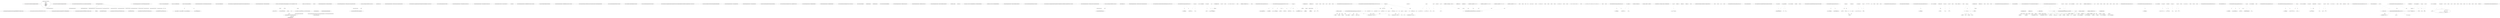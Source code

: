 digraph  {
m3_0 [cluster="CommonMark.Tests.HeadingTests.HeadingsAndHorizontalRulers()", file="HeadingTests.cs", label="Entry CommonMark.Tests.HeadingTests.HeadingsAndHorizontalRulers()", span="14-14"];
m3_1 [cluster="CommonMark.Tests.HeadingTests.HeadingsAndHorizontalRulers()", file="HeadingTests.cs", label="Helpers.ExecuteTest(''##### A\n---\n\n##### B\n---\n\n##### C\n---'', ''<h5>A</h5>\n<hr />\n<h5>B</h5>\n<hr />\n<h5>C</h5>\n<hr />\n'')", span="17-17"];
m3_2 [cluster="CommonMark.Tests.HeadingTests.HeadingsAndHorizontalRulers()", file="HeadingTests.cs", label="Exit CommonMark.Tests.HeadingTests.HeadingsAndHorizontalRulers()", span="14-14"];
m3_3 [cluster="CommonMark.Tests.Helpers.ExecuteTest(string, string, CommonMark.CommonMarkSettings)", file="HeadingTests.cs", label="Entry CommonMark.Tests.Helpers.ExecuteTest(string, string, CommonMark.CommonMarkSettings)", span="18-18"];
m5_24 [cluster="Ninject.Planning.Targets.Target<T>.ResolveWithin(Ninject.Activation.IContext)", file="HtmlFormatterSlim.cs", label="Entry Ninject.Planning.Targets.Target<T>.ResolveWithin(Ninject.Activation.IContext)", span="170-170"];
m5_25 [cluster="Ninject.Planning.Targets.Target<T>.ResolveWithin(Ninject.Activation.IContext)", file="HtmlFormatterSlim.cs", label="Type.IsArray", span="172-172"];
m5_27 [cluster="Ninject.Planning.Targets.Target<T>.ResolveWithin(Ninject.Activation.IContext)", file="HtmlFormatterSlim.cs", label="return GetValues(service, parent).CastSlow(service).ToArraySlow(service);", span="175-175"];
m5_32 [cluster="Ninject.Planning.Targets.Target<T>.ResolveWithin(Ninject.Activation.IContext)", file="HtmlFormatterSlim.cs", label="return GetValues(service, parent).CastSlow(service).ToListSlow(service);", span="185-185"];
m5_34 [cluster="Ninject.Planning.Targets.Target<T>.ResolveWithin(Ninject.Activation.IContext)", file="HtmlFormatterSlim.cs", label="return GetValues(service, parent).CastSlow(service);", span="188-188"];
m5_35 [cluster="Ninject.Planning.Targets.Target<T>.ResolveWithin(Ninject.Activation.IContext)", file="HtmlFormatterSlim.cs", label="return GetValue(Type, parent);", span="191-191"];
m5_26 [cluster="Ninject.Planning.Targets.Target<T>.ResolveWithin(Ninject.Activation.IContext)", file="HtmlFormatterSlim.cs", label="Type service = Type.GetElementType()", span="174-174"];
m5_28 [cluster="Ninject.Planning.Targets.Target<T>.ResolveWithin(Ninject.Activation.IContext)", file="HtmlFormatterSlim.cs", label="Type.GetTypeInfo().IsGenericType", span="178-178"];
m5_29 [cluster="Ninject.Planning.Targets.Target<T>.ResolveWithin(Ninject.Activation.IContext)", file="HtmlFormatterSlim.cs", label="Type gtd = Type.GetGenericTypeDefinition()", span="180-180"];
m5_30 [cluster="Ninject.Planning.Targets.Target<T>.ResolveWithin(Ninject.Activation.IContext)", file="HtmlFormatterSlim.cs", label="Type service = Type.GenericTypeArguments[0]", span="182-182"];
m5_31 [cluster="Ninject.Planning.Targets.Target<T>.ResolveWithin(Ninject.Activation.IContext)", file="HtmlFormatterSlim.cs", label="gtd == typeof(List<>) || gtd == typeof(IList<>) || gtd == typeof(ICollection<>)", span="184-184"];
m5_33 [cluster="Ninject.Planning.Targets.Target<T>.ResolveWithin(Ninject.Activation.IContext)", file="HtmlFormatterSlim.cs", label="gtd == typeof(IEnumerable<>)", span="187-187"];
m5_36 [cluster="Ninject.Planning.Targets.Target<T>.ResolveWithin(Ninject.Activation.IContext)", file="HtmlFormatterSlim.cs", label="Exit Ninject.Planning.Targets.Target<T>.ResolveWithin(Ninject.Activation.IContext)", span="170-170"];
m5_37 [cluster="System.Type.GetElementType()", file="HtmlFormatterSlim.cs", label="Entry System.Type.GetElementType()", span="0-0"];
m5_14 [cluster="Ninject.Infrastructure.Language.ExtensionsForICustomAttributeProvider.GetCustomAttributes(object, bool)", file="HtmlFormatterSlim.cs", label="Entry Ninject.Infrastructure.Language.ExtensionsForICustomAttributeProvider.GetCustomAttributes(object, bool)", span="92-92"];
m5_59 [cluster="Ninject.Planning.Targets.Target<T>.ReadConstraintFromTarget()", file="HtmlFormatterSlim.cs", label="Entry Ninject.Planning.Targets.Target<T>.ReadConstraintFromTarget()", span="237-237"];
m5_60 [cluster="Ninject.Planning.Targets.Target<T>.ReadConstraintFromTarget()", file="HtmlFormatterSlim.cs", label="var attributes = this.GetCustomAttributes(typeof(ConstraintAttribute), true).Cast<ConstraintAttribute>().ToList()", span="239-239"];
m5_61 [cluster="Ninject.Planning.Targets.Target<T>.ReadConstraintFromTarget()", file="HtmlFormatterSlim.cs", label="attributes == null || attributes.Count == 0", span="241-241"];
m5_63 [cluster="Ninject.Planning.Targets.Target<T>.ReadConstraintFromTarget()", file="HtmlFormatterSlim.cs", label="attributes.Count == 1", span="244-244"];
m5_64 [cluster="Ninject.Planning.Targets.Target<T>.ReadConstraintFromTarget()", file="HtmlFormatterSlim.cs", label="return attributes[0].Matches;", span="245-245"];
m5_65 [cluster="Ninject.Planning.Targets.Target<T>.ReadConstraintFromTarget()", file="HtmlFormatterSlim.cs", label="return metadata => attributes.All(attribute => attribute.Matches(metadata));", span="247-247"];
m5_62 [cluster="Ninject.Planning.Targets.Target<T>.ReadConstraintFromTarget()", file="HtmlFormatterSlim.cs", label="return null;", span="242-242"];
m5_66 [cluster="Ninject.Planning.Targets.Target<T>.ReadConstraintFromTarget()", file="HtmlFormatterSlim.cs", label="Exit Ninject.Planning.Targets.Target<T>.ReadConstraintFromTarget()", span="237-237"];
m5_43 [cluster="Ninject.Planning.Targets.Target<T>.GetValue(System.Type, Ninject.Activation.IContext)", file="HtmlFormatterSlim.cs", label="Entry Ninject.Planning.Targets.Target<T>.GetValue(System.Type, Ninject.Activation.IContext)", span="213-213"];
m5_50 [cluster="Ninject.Planning.Targets.Target<T>.GetValue(System.Type, Ninject.Activation.IContext)", file="HtmlFormatterSlim.cs", label="var request = parent.Request.CreateChild(service, parent, this)", span="215-215"];
m5_52 [cluster="Ninject.Planning.Targets.Target<T>.GetValue(System.Type, Ninject.Activation.IContext)", file="HtmlFormatterSlim.cs", label="return parent.Kernel.Resolve(request).SingleOrDefault();", span="217-217"];
m5_51 [cluster="Ninject.Planning.Targets.Target<T>.GetValue(System.Type, Ninject.Activation.IContext)", file="HtmlFormatterSlim.cs", label="request.IsUnique = true", span="216-216"];
m5_53 [cluster="Ninject.Planning.Targets.Target<T>.GetValue(System.Type, Ninject.Activation.IContext)", file="HtmlFormatterSlim.cs", label="Exit Ninject.Planning.Targets.Target<T>.GetValue(System.Type, Ninject.Activation.IContext)", span="213-213"];
m5_18 [cluster="Ninject.Infrastructure.Language.ExtensionsForICustomAttributeProvider.IsDefined(object, System.Type, bool)", file="HtmlFormatterSlim.cs", label="Entry Ninject.Infrastructure.Language.ExtensionsForICustomAttributeProvider.IsDefined(object, System.Type, bool)", span="81-81"];
m5_67 [cluster="System.Collections.IEnumerable.Cast<TResult>()", file="HtmlFormatterSlim.cs", label="Entry System.Collections.IEnumerable.Cast<TResult>()", span="0-0"];
m5_7 [cluster="Ninject.Planning.Targets.Target<T>.GetCustomAttributes(System.Type, bool)", file="HtmlFormatterSlim.cs", label="Entry Ninject.Planning.Targets.Target<T>.GetCustomAttributes(System.Type, bool)", span="114-114"];
m5_8 [cluster="Ninject.Planning.Targets.Target<T>.GetCustomAttributes(System.Type, bool)", file="HtmlFormatterSlim.cs", label="return ExtensionsForICustomAttributeProvider.GetCustomAttributesExtended(Site, attributeType, inherit);", span="118-118"];
m5_9 [cluster="Ninject.Planning.Targets.Target<T>.GetCustomAttributes(System.Type, bool)", file="HtmlFormatterSlim.cs", label="Exit Ninject.Planning.Targets.Target<T>.GetCustomAttributes(System.Type, bool)", span="114-114"];
m5_6 [cluster="Ninject.Infrastructure.Future<T>.Future(System.Func<T>)", file="HtmlFormatterSlim.cs", label="Entry Ninject.Infrastructure.Future<T>.Future(System.Func<T>)", span="51-51"];
m5_72 [cluster="Unk.All", file="HtmlFormatterSlim.cs", label="Entry Unk.All", span=""];
m5_19 [cluster="Ninject.Planning.Targets.Target<T>.IsDefinedOnParent(System.Type, System.Type)", file="HtmlFormatterSlim.cs", label="Entry Ninject.Planning.Targets.Target<T>.IsDefinedOnParent(System.Type, System.Type)", span="160-160"];
m5_20 [cluster="Ninject.Planning.Targets.Target<T>.IsDefinedOnParent(System.Type, System.Type)", file="HtmlFormatterSlim.cs", label="return parent.GetTypeInfo().HasAttribute(attributeType);", span="162-162"];
m5_21 [cluster="Ninject.Planning.Targets.Target<T>.IsDefinedOnParent(System.Type, System.Type)", file="HtmlFormatterSlim.cs", label="Exit Ninject.Planning.Targets.Target<T>.IsDefinedOnParent(System.Type, System.Type)", span="160-160"];
m5_48 [cluster="Ninject.Activation.IRequest.CreateChild(System.Type, Ninject.Activation.IContext, Ninject.Planning.Targets.ITarget)", file="HtmlFormatterSlim.cs", label="Entry Ninject.Activation.IRequest.CreateChild(System.Type, Ninject.Activation.IContext, Ninject.Planning.Targets.ITarget)", span="106-106"];
m5_42 [cluster="System.Collections.IEnumerable.ToListSlow(System.Type)", file="HtmlFormatterSlim.cs", label="Entry System.Collections.IEnumerable.ToListSlow(System.Type)", span="33-33"];
m5_23 [cluster="System.Reflection.MemberInfo.HasAttribute(System.Type)", file="HtmlFormatterSlim.cs", label="Entry System.Reflection.MemberInfo.HasAttribute(System.Type)", span="46-46"];
m5_39 [cluster="System.Collections.IEnumerable.CastSlow(System.Type)", file="HtmlFormatterSlim.cs", label="Entry System.Collections.IEnumerable.CastSlow(System.Type)", span="20-20"];
m5_10 [cluster="Ninject.Infrastructure.Language.ExtensionsForICustomAttributeProvider.GetCustomAttributesExtended(System.Reflection.ICustomAttributeProvider, System.Type, bool)", file="HtmlFormatterSlim.cs", label="Entry Ninject.Infrastructure.Language.ExtensionsForICustomAttributeProvider.GetCustomAttributesExtended(System.Reflection.ICustomAttributeProvider, System.Type, bool)", span="40-40"];
m5_76 [cluster="Ninject.ConstraintAttribute.Matches(Ninject.Planning.Bindings.IBindingMetadata)", file="HtmlFormatterSlim.cs", label="Entry Ninject.ConstraintAttribute.Matches(Ninject.Planning.Bindings.IBindingMetadata)", span="27-27"];
m5_11 [cluster="Ninject.Planning.Targets.Target<T>.GetCustomAttributes(bool)", file="HtmlFormatterSlim.cs", label="Entry Ninject.Planning.Targets.Target<T>.GetCustomAttributes(bool)", span="128-128"];
m5_12 [cluster="Ninject.Planning.Targets.Target<T>.GetCustomAttributes(bool)", file="HtmlFormatterSlim.cs", label="return ExtensionsForICustomAttributeProvider.GetCustomAttributes(Site, (inherit));", span="132-132"];
m5_13 [cluster="Ninject.Planning.Targets.Target<T>.GetCustomAttributes(bool)", file="HtmlFormatterSlim.cs", label="Exit Ninject.Planning.Targets.Target<T>.GetCustomAttributes(bool)", span="128-128"];
m5_49 [cluster="Ninject.Syntax.IResolutionRoot.Resolve(Ninject.Activation.IRequest)", file="HtmlFormatterSlim.cs", label="Entry Ninject.Syntax.IResolutionRoot.Resolve(Ninject.Activation.IRequest)", span="54-54"];
m5_54 [cluster="System.Collections.Generic.IEnumerable<TSource>.SingleOrDefault<TSource>()", file="HtmlFormatterSlim.cs", label="Entry System.Collections.Generic.IEnumerable<TSource>.SingleOrDefault<TSource>()", span="0-0"];
m5_55 [cluster="Ninject.Planning.Targets.Target<T>.ReadOptionalFromTarget()", file="HtmlFormatterSlim.cs", label="Entry Ninject.Planning.Targets.Target<T>.ReadOptionalFromTarget()", span="224-224"];
m5_56 [cluster="Ninject.Planning.Targets.Target<T>.ReadOptionalFromTarget()", file="HtmlFormatterSlim.cs", label="return ExtensionsForICustomAttributeProvider.HasAttribute(Site, typeof(OptionalAttribute));", span="228-228"];
m5_57 [cluster="Ninject.Planning.Targets.Target<T>.ReadOptionalFromTarget()", file="HtmlFormatterSlim.cs", label="Exit Ninject.Planning.Targets.Target<T>.ReadOptionalFromTarget()", span="224-224"];
m5_68 [cluster="System.Collections.Generic.IEnumerable<TSource>.ToList<TSource>()", file="HtmlFormatterSlim.cs", label="Entry System.Collections.Generic.IEnumerable<TSource>.ToList<TSource>()", span="0-0"];
m5_22 [cluster="System.Type.GetTypeInfo()", file="HtmlFormatterSlim.cs", label="Entry System.Type.GetTypeInfo()", span="0-0"];
m5_73 [cluster="lambda expression", file="HtmlFormatterSlim.cs", label="Entry lambda expression", span="247-247"];
m5_70 [cluster="lambda expression", file="HtmlFormatterSlim.cs", label="attributes.All(attribute => attribute.Matches(metadata))", span="247-247"];
m5_74 [cluster="lambda expression", file="HtmlFormatterSlim.cs", label="attribute.Matches(metadata)", span="247-247"];
m5_69 [cluster="lambda expression", file="HtmlFormatterSlim.cs", label="Entry lambda expression", span="247-247"];
m5_71 [cluster="lambda expression", file="HtmlFormatterSlim.cs", label="Exit lambda expression", span="247-247"];
m5_75 [cluster="lambda expression", file="HtmlFormatterSlim.cs", label="Exit lambda expression", span="247-247"];
m5_41 [cluster="System.Type.GetGenericTypeDefinition()", file="HtmlFormatterSlim.cs", label="Entry System.Type.GetGenericTypeDefinition()", span="0-0"];
m5_15 [cluster="Ninject.Planning.Targets.Target<T>.IsDefined(System.Type, bool)", file="HtmlFormatterSlim.cs", label="Entry Ninject.Planning.Targets.Target<T>.IsDefined(System.Type, bool)", span="143-143"];
m5_16 [cluster="Ninject.Planning.Targets.Target<T>.IsDefined(System.Type, bool)", file="HtmlFormatterSlim.cs", label="return ExtensionsForICustomAttributeProvider.IsDefined(Site, attributeType, inherit);", span="147-147"];
m5_17 [cluster="Ninject.Planning.Targets.Target<T>.IsDefined(System.Type, bool)", file="HtmlFormatterSlim.cs", label="Exit Ninject.Planning.Targets.Target<T>.IsDefined(System.Type, bool)", span="143-143"];
m5_0 [cluster="Ninject.Planning.Targets.Target<T>.Target(System.Reflection.MemberInfo, T)", file="HtmlFormatterSlim.cs", label="Entry Ninject.Planning.Targets.Target<T>.Target(System.Reflection.MemberInfo, T)", span="95-95"];
m5_1 [cluster="Ninject.Planning.Targets.Target<T>.Target(System.Reflection.MemberInfo, T)", file="HtmlFormatterSlim.cs", label="this.Member = member", span="97-97"];
m5_2 [cluster="Ninject.Planning.Targets.Target<T>.Target(System.Reflection.MemberInfo, T)", file="HtmlFormatterSlim.cs", label="this.Site = site", span="98-98"];
m5_3 [cluster="Ninject.Planning.Targets.Target<T>.Target(System.Reflection.MemberInfo, T)", file="HtmlFormatterSlim.cs", label="this.constraint = new Future<Func<IBindingMetadata, bool>>(ReadConstraintFromTarget)", span="100-100"];
m5_4 [cluster="Ninject.Planning.Targets.Target<T>.Target(System.Reflection.MemberInfo, T)", file="HtmlFormatterSlim.cs", label="this.isOptional = new Future<bool>(ReadOptionalFromTarget)", span="101-101"];
m5_5 [cluster="Ninject.Planning.Targets.Target<T>.Target(System.Reflection.MemberInfo, T)", file="HtmlFormatterSlim.cs", label="Exit Ninject.Planning.Targets.Target<T>.Target(System.Reflection.MemberInfo, T)", span="95-95"];
m5_40 [cluster="System.Collections.IEnumerable.ToArraySlow(System.Type)", file="HtmlFormatterSlim.cs", label="Entry System.Collections.IEnumerable.ToArraySlow(System.Type)", span="26-26"];
m5_58 [cluster="Ninject.Infrastructure.Language.ExtensionsForICustomAttributeProvider.HasAttribute(System.Reflection.ICustomAttributeProvider, System.Type)", file="HtmlFormatterSlim.cs", label="Entry Ninject.Infrastructure.Language.ExtensionsForICustomAttributeProvider.HasAttribute(System.Reflection.ICustomAttributeProvider, System.Type)", span="26-26"];
m5_38 [cluster="Ninject.Planning.Targets.Target<T>.GetValues(System.Type, Ninject.Activation.IContext)", file="HtmlFormatterSlim.cs", label="Entry Ninject.Planning.Targets.Target<T>.GetValues(System.Type, Ninject.Activation.IContext)", span="200-200"];
m5_44 [cluster="Ninject.Planning.Targets.Target<T>.GetValues(System.Type, Ninject.Activation.IContext)", file="HtmlFormatterSlim.cs", label="var request = parent.Request.CreateChild(service, parent, this)", span="202-202"];
m5_46 [cluster="Ninject.Planning.Targets.Target<T>.GetValues(System.Type, Ninject.Activation.IContext)", file="HtmlFormatterSlim.cs", label="return parent.Kernel.Resolve(request);", span="204-204"];
m5_45 [cluster="Ninject.Planning.Targets.Target<T>.GetValues(System.Type, Ninject.Activation.IContext)", file="HtmlFormatterSlim.cs", label="request.IsOptional = true", span="203-203"];
m5_47 [cluster="Ninject.Planning.Targets.Target<T>.GetValues(System.Type, Ninject.Activation.IContext)", file="HtmlFormatterSlim.cs", label="Exit Ninject.Planning.Targets.Target<T>.GetValues(System.Type, Ninject.Activation.IContext)", span="200-200"];
m5_77 [file="HtmlFormatterSlim.cs", label="Ninject.Planning.Targets.Target<T>", span=""];
m5_78 [file="HtmlFormatterSlim.cs", label=attributes, span=""];
m5_79 [file="HtmlFormatterSlim.cs", label="Ninject.Planning.Bindings.IBindingMetadata", span=""];
m7_100 [cluster="CommonMark.Parser.ScannerCharacterMatcher.MatchWhitespaces(string, ref char, ref int, int)", file="Scanner.cs", label="Entry CommonMark.Parser.ScannerCharacterMatcher.MatchWhitespaces(string, ref char, ref int, int)", span="13-13"];
m7_101 [cluster="CommonMark.Parser.Scanner.scan_link_title(string, int, int)", file="Scanner.cs", label="Entry CommonMark.Parser.Scanner.scan_link_title(string, int, int)", span="189-189"];
m7_102 [cluster="CommonMark.Parser.Scanner.scan_link_title(string, int, int)", file="Scanner.cs", label="pos + 2 >= sourceLength", span="198-198"];
m7_104 [cluster="CommonMark.Parser.Scanner.scan_link_title(string, int, int)", file="Scanner.cs", label="var c1 = s[pos]", span="201-201"];
m7_110 [cluster="CommonMark.Parser.Scanner.scan_link_title(string, int, int)", file="Scanner.cs", label="var i = pos + 1", span="208-208"];
m7_111 [cluster="CommonMark.Parser.Scanner.scan_link_title(string, int, int)", file="Scanner.cs", label="i < sourceLength", span="208-208"];
m7_112 [cluster="CommonMark.Parser.Scanner.scan_link_title(string, int, int)", file="Scanner.cs", label="var c = s[i]", span="210-210"];
m7_114 [cluster="CommonMark.Parser.Scanner.scan_link_title(string, int, int)", file="Scanner.cs", label="return i - pos + 1;", span="212-212"];
m7_103 [cluster="CommonMark.Parser.Scanner.scan_link_title(string, int, int)", file="Scanner.cs", label="return 0;", span="199-199"];
m7_105 [cluster="CommonMark.Parser.Scanner.scan_link_title(string, int, int)", file="Scanner.cs", label="c1 != '''' && c1 != '\'' && c1 != '('", span="202-202"];
m7_107 [cluster="CommonMark.Parser.Scanner.scan_link_title(string, int, int)", file="Scanner.cs", label="c1 == '('", span="205-205"];
m7_113 [cluster="CommonMark.Parser.Scanner.scan_link_title(string, int, int)", file="Scanner.cs", label="c == c1 && !nextEscaped", span="211-211"];
m7_106 [cluster="CommonMark.Parser.Scanner.scan_link_title(string, int, int)", file="Scanner.cs", label="return 0;", span="203-203"];
m7_108 [cluster="CommonMark.Parser.Scanner.scan_link_title(string, int, int)", file="Scanner.cs", label="c1 = ')'", span="205-205"];
m7_109 [cluster="CommonMark.Parser.Scanner.scan_link_title(string, int, int)", file="Scanner.cs", label="var nextEscaped = false", span="207-207"];
m7_115 [cluster="CommonMark.Parser.Scanner.scan_link_title(string, int, int)", file="Scanner.cs", label="nextEscaped = !nextEscaped && c == '\\'", span="214-214"];
m7_116 [cluster="CommonMark.Parser.Scanner.scan_link_title(string, int, int)", file="Scanner.cs", label="i++", span="208-208"];
m7_117 [cluster="CommonMark.Parser.Scanner.scan_link_title(string, int, int)", file="Scanner.cs", label="return 0;", span="217-217"];
m7_118 [cluster="CommonMark.Parser.Scanner.scan_link_title(string, int, int)", file="Scanner.cs", label="Exit CommonMark.Parser.Scanner.scan_link_title(string, int, int)", span="189-189"];
m7_130 [cluster="CommonMark.Parser.Scanner.scan_atx_header_start(string, int, int, out int)", file="Scanner.cs", label="Entry CommonMark.Parser.Scanner.scan_atx_header_start(string, int, int, out int)", span="244-244"];
m7_132 [cluster="CommonMark.Parser.Scanner.scan_atx_header_start(string, int, int, out int)", file="Scanner.cs", label="pos + 1 >= sourceLength", span="252-252"];
m7_134 [cluster="CommonMark.Parser.Scanner.scan_atx_header_start(string, int, int, out int)", file="Scanner.cs", label="s[pos] != '#'", span="255-255"];
m7_137 [cluster="CommonMark.Parser.Scanner.scan_atx_header_start(string, int, int, out int)", file="Scanner.cs", label="var i = pos + 1", span="259-259"];
m7_138 [cluster="CommonMark.Parser.Scanner.scan_atx_header_start(string, int, int, out int)", file="Scanner.cs", label="i < sourceLength", span="259-259"];
m7_139 [cluster="CommonMark.Parser.Scanner.scan_atx_header_start(string, int, int, out int)", file="Scanner.cs", label="var c = s[i]", span="261-261"];
m7_144 [cluster="CommonMark.Parser.Scanner.scan_atx_header_start(string, int, int, out int)", file="Scanner.cs", label="return i - pos;", span="269-269"];
m7_149 [cluster="CommonMark.Parser.Scanner.scan_atx_header_start(string, int, int, out int)", file="Scanner.cs", label="return i - pos + 1;", span="279-279"];
m7_150 [cluster="CommonMark.Parser.Scanner.scan_atx_header_start(string, int, int, out int)", file="Scanner.cs", label="return spaceExists ? i - pos : 0;", span="283-283"];
m7_153 [cluster="CommonMark.Parser.Scanner.scan_atx_header_start(string, int, int, out int)", file="Scanner.cs", label="return sourceLength - pos;", span="288-288"];
m7_133 [cluster="CommonMark.Parser.Scanner.scan_atx_header_start(string, int, int, out int)", file="Scanner.cs", label="return 0;", span="253-253"];
m7_135 [cluster="CommonMark.Parser.Scanner.scan_atx_header_start(string, int, int, out int)", file="Scanner.cs", label="return 0;", span="256-256"];
m7_136 [cluster="CommonMark.Parser.Scanner.scan_atx_header_start(string, int, int, out int)", file="Scanner.cs", label="var spaceExists = false", span="258-258"];
m7_143 [cluster="CommonMark.Parser.Scanner.scan_atx_header_start(string, int, int, out int)", file="Scanner.cs", label=spaceExists, span="268-268"];
m7_152 [cluster="CommonMark.Parser.Scanner.scan_atx_header_start(string, int, int, out int)", file="Scanner.cs", label=spaceExists, span="287-287"];
m7_151 [cluster="CommonMark.Parser.Scanner.scan_atx_header_start(string, int, int, out int)", file="Scanner.cs", label="i++", span="259-259"];
m7_140 [cluster="CommonMark.Parser.Scanner.scan_atx_header_start(string, int, int, out int)", file="Scanner.cs", label="c == '#'", span="263-263"];
m7_146 [cluster="CommonMark.Parser.Scanner.scan_atx_header_start(string, int, int, out int)", file="Scanner.cs", label="c == ' '", span="273-273"];
m7_148 [cluster="CommonMark.Parser.Scanner.scan_atx_header_start(string, int, int, out int)", file="Scanner.cs", label="c == '\n'", span="277-277"];
m7_142 [cluster="CommonMark.Parser.Scanner.scan_atx_header_start(string, int, int, out int)", file="Scanner.cs", label="return 0;", span="266-266"];
m7_147 [cluster="CommonMark.Parser.Scanner.scan_atx_header_start(string, int, int, out int)", file="Scanner.cs", label="spaceExists = true", span="275-275"];
m7_154 [cluster="CommonMark.Parser.Scanner.scan_atx_header_start(string, int, int, out int)", file="Scanner.cs", label="return 0;", span="290-290"];
m7_155 [cluster="CommonMark.Parser.Scanner.scan_atx_header_start(string, int, int, out int)", file="Scanner.cs", label="Exit CommonMark.Parser.Scanner.scan_atx_header_start(string, int, int, out int)", span="244-244"];
m7_57 [cluster="CommonMark.Parser.ScannerCharacterMatcher.MatchAsciiLetterOrDigit(string, ref char, ref int, int, char)", file="Scanner.cs", label="Entry CommonMark.Parser.ScannerCharacterMatcher.MatchAsciiLetterOrDigit(string, ref char, ref int, int, char)", span="95-95"];
m7_239 [cluster="CommonMark.Parser.Scanner.scan_entity(string, int, int, out string, out int)", file="Scanner.cs", label="Entry CommonMark.Parser.Scanner.scan_entity(string, int, int, out string, out int)", span="464-464"];
m7_240 [cluster="CommonMark.Parser.Scanner.scan_entity(string, int, int, out string, out int)", file="Scanner.cs", label="var lastPos = pos + length", span="472-472"];
m7_243 [cluster="CommonMark.Parser.Scanner.scan_entity(string, int, int, out string, out int)", file="Scanner.cs", label="pos + 3 >= lastPos", span="477-477"];
m7_245 [cluster="CommonMark.Parser.Scanner.scan_entity(string, int, int, out string, out int)", file="Scanner.cs", label="s[pos] != '&'", span="480-480"];
m7_250 [cluster="CommonMark.Parser.Scanner.scan_entity(string, int, int, out string, out int)", file="Scanner.cs", label="s[pos + 1] == '#'", span="486-486"];
m7_251 [cluster="CommonMark.Parser.Scanner.scan_entity(string, int, int, out string, out int)", file="Scanner.cs", label="c = s[pos + 2]", span="488-488"];
m7_253 [cluster="CommonMark.Parser.Scanner.scan_entity(string, int, int, out string, out int)", file="Scanner.cs", label="i = pos + 3", span="492-492"];
m7_255 [cluster="CommonMark.Parser.Scanner.scan_entity(string, int, int, out string, out int)", file="Scanner.cs", label="c = s[i]", span="494-494"];
m7_269 [cluster="CommonMark.Parser.Scanner.scan_entity(string, int, int, out string, out int)", file="Scanner.cs", label="return counter == 0 ? 0 : i - pos + 1;", span="515-515"];
m7_272 [cluster="CommonMark.Parser.Scanner.scan_entity(string, int, int, out string, out int)", file="Scanner.cs", label="i = pos + 2", span="523-523"];
m7_274 [cluster="CommonMark.Parser.Scanner.scan_entity(string, int, int, out string, out int)", file="Scanner.cs", label="c = s[i]", span="525-525"];
m7_280 [cluster="CommonMark.Parser.Scanner.scan_entity(string, int, int, out string, out int)", file="Scanner.cs", label="return counter == 0 ? 0 : i - pos + 1;", span="534-534"];
m7_283 [cluster="CommonMark.Parser.Scanner.scan_entity(string, int, int, out string, out int)", file="Scanner.cs", label="c = s[pos + 1]", span="543-543"];
m7_286 [cluster="CommonMark.Parser.Scanner.scan_entity(string, int, int, out string, out int)", file="Scanner.cs", label="i = pos + 2", span="547-547"];
m7_288 [cluster="CommonMark.Parser.Scanner.scan_entity(string, int, int, out string, out int)", file="Scanner.cs", label="c = s[i]", span="549-549"];
m7_293 [cluster="CommonMark.Parser.Scanner.scan_entity(string, int, int, out string, out int)", file="Scanner.cs", label="namedEntity = s.Substring(pos + 1, counter + 1)", span="560-560"];
m7_294 [cluster="CommonMark.Parser.Scanner.scan_entity(string, int, int, out string, out int)", file="Scanner.cs", label="return counter == 0 ? 0 : i - pos + 1;", span="561-561"];
m7_241 [cluster="CommonMark.Parser.Scanner.scan_entity(string, int, int, out string, out int)", file="Scanner.cs", label="namedEntity = null", span="474-474"];
m7_254 [cluster="CommonMark.Parser.Scanner.scan_entity(string, int, int, out string, out int)", file="Scanner.cs", label="i < lastPos", span="492-492"];
m7_273 [cluster="CommonMark.Parser.Scanner.scan_entity(string, int, int, out string, out int)", file="Scanner.cs", label="i < lastPos", span="523-523"];
m7_287 [cluster="CommonMark.Parser.Scanner.scan_entity(string, int, int, out string, out int)", file="Scanner.cs", label="i < lastPos", span="547-547"];
m7_242 [cluster="CommonMark.Parser.Scanner.scan_entity(string, int, int, out string, out int)", file="Scanner.cs", label="numericEntity = 0", span="475-475"];
m7_259 [cluster="CommonMark.Parser.Scanner.scan_entity(string, int, int, out string, out int)", file="Scanner.cs", label="numericEntity = numericEntity * 16 + (c - '0')", span="498-498"];
m7_263 [cluster="CommonMark.Parser.Scanner.scan_entity(string, int, int, out string, out int)", file="Scanner.cs", label="numericEntity = numericEntity * 16 + (c - 'A' + 10)", span="504-504"];
m7_267 [cluster="CommonMark.Parser.Scanner.scan_entity(string, int, int, out string, out int)", file="Scanner.cs", label="numericEntity = numericEntity * 16 + (c - 'a' + 10)", span="510-510"];
m7_278 [cluster="CommonMark.Parser.Scanner.scan_entity(string, int, int, out string, out int)", file="Scanner.cs", label="numericEntity = numericEntity * 10 + (c - '0')", span="529-529"];
m7_244 [cluster="CommonMark.Parser.Scanner.scan_entity(string, int, int, out string, out int)", file="Scanner.cs", label="return 0;", span="478-478"];
m7_246 [cluster="CommonMark.Parser.Scanner.scan_entity(string, int, int, out string, out int)", file="Scanner.cs", label="return 0;", span="481-481"];
m7_247 [cluster="CommonMark.Parser.Scanner.scan_entity(string, int, int, out string, out int)", file="Scanner.cs", label="char c", span="483-483"];
m7_248 [cluster="CommonMark.Parser.Scanner.scan_entity(string, int, int, out string, out int)", file="Scanner.cs", label="int i", span="484-484"];
m7_249 [cluster="CommonMark.Parser.Scanner.scan_entity(string, int, int, out string, out int)", file="Scanner.cs", label="int counter = 0", span="485-485"];
m7_257 [cluster="CommonMark.Parser.Scanner.scan_entity(string, int, int, out string, out int)", file="Scanner.cs", label="++counter == 9", span="497-497"];
m7_261 [cluster="CommonMark.Parser.Scanner.scan_entity(string, int, int, out string, out int)", file="Scanner.cs", label="++counter == 9", span="503-503"];
m7_265 [cluster="CommonMark.Parser.Scanner.scan_entity(string, int, int, out string, out int)", file="Scanner.cs", label="++counter == 9", span="509-509"];
m7_276 [cluster="CommonMark.Parser.Scanner.scan_entity(string, int, int, out string, out int)", file="Scanner.cs", label="++counter == 9", span="528-528"];
m7_290 [cluster="CommonMark.Parser.Scanner.scan_entity(string, int, int, out string, out int)", file="Scanner.cs", label="++counter == 32", span="552-552"];
m7_252 [cluster="CommonMark.Parser.Scanner.scan_entity(string, int, int, out string, out int)", file="Scanner.cs", label="c == 'x' || c == 'X'", span="489-489"];
m7_271 [cluster="CommonMark.Parser.Scanner.scan_entity(string, int, int, out string, out int)", file="Scanner.cs", label="i++", span="492-492"];
m7_297 [cluster="CommonMark.Parser.Scanner.scan_entity(string, int, int, out string, out int)", file="Scanner.cs", label="return 0;", span="568-568"];
m7_256 [cluster="CommonMark.Parser.Scanner.scan_entity(string, int, int, out string, out int)", file="Scanner.cs", label="c >= '0' && c <= '9'", span="495-495"];
m7_260 [cluster="CommonMark.Parser.Scanner.scan_entity(string, int, int, out string, out int)", file="Scanner.cs", label="c >= 'A' && c <= 'F'", span="501-501"];
m7_264 [cluster="CommonMark.Parser.Scanner.scan_entity(string, int, int, out string, out int)", file="Scanner.cs", label="c >= 'a' && c <= 'f'", span="507-507"];
m7_268 [cluster="CommonMark.Parser.Scanner.scan_entity(string, int, int, out string, out int)", file="Scanner.cs", label="c == ';'", span="514-514"];
m7_258 [cluster="CommonMark.Parser.Scanner.scan_entity(string, int, int, out string, out int)", file="Scanner.cs", label="return 0;", span="497-497"];
m7_262 [cluster="CommonMark.Parser.Scanner.scan_entity(string, int, int, out string, out int)", file="Scanner.cs", label="return 0;", span="503-503"];
m7_266 [cluster="CommonMark.Parser.Scanner.scan_entity(string, int, int, out string, out int)", file="Scanner.cs", label="return 0;", span="509-509"];
m7_270 [cluster="CommonMark.Parser.Scanner.scan_entity(string, int, int, out string, out int)", file="Scanner.cs", label="return 0;", span="517-517"];
m7_282 [cluster="CommonMark.Parser.Scanner.scan_entity(string, int, int, out string, out int)", file="Scanner.cs", label="i++", span="523-523"];
m7_275 [cluster="CommonMark.Parser.Scanner.scan_entity(string, int, int, out string, out int)", file="Scanner.cs", label="c >= '0' && c <= '9'", span="526-526"];
m7_279 [cluster="CommonMark.Parser.Scanner.scan_entity(string, int, int, out string, out int)", file="Scanner.cs", label="c == ';'", span="533-533"];
m7_277 [cluster="CommonMark.Parser.Scanner.scan_entity(string, int, int, out string, out int)", file="Scanner.cs", label="return 0;", span="528-528"];
m7_281 [cluster="CommonMark.Parser.Scanner.scan_entity(string, int, int, out string, out int)", file="Scanner.cs", label="return 0;", span="536-536"];
m7_284 [cluster="CommonMark.Parser.Scanner.scan_entity(string, int, int, out string, out int)", file="Scanner.cs", label="(c < 'A' || c > 'Z') && (c < 'a' && c > 'z')", span="544-544"];
m7_285 [cluster="CommonMark.Parser.Scanner.scan_entity(string, int, int, out string, out int)", file="Scanner.cs", label="return 0;", span="545-545"];
m7_296 [cluster="CommonMark.Parser.Scanner.scan_entity(string, int, int, out string, out int)", file="Scanner.cs", label="i++", span="547-547"];
m7_289 [cluster="CommonMark.Parser.Scanner.scan_entity(string, int, int, out string, out int)", file="Scanner.cs", label="(c >= '0' && c <= '9') || (c >= 'A' && c <= 'Z') || (c >= 'a' && c <= 'z')", span="550-550"];
m7_292 [cluster="CommonMark.Parser.Scanner.scan_entity(string, int, int, out string, out int)", file="Scanner.cs", label="c == ';'", span="558-558"];
m7_291 [cluster="CommonMark.Parser.Scanner.scan_entity(string, int, int, out string, out int)", file="Scanner.cs", label="return 0;", span="553-553"];
m7_295 [cluster="CommonMark.Parser.Scanner.scan_entity(string, int, int, out string, out int)", file="Scanner.cs", label="return 0;", span="564-564"];
m7_298 [cluster="CommonMark.Parser.Scanner.scan_entity(string, int, int, out string, out int)", file="Scanner.cs", label="Exit CommonMark.Parser.Scanner.scan_entity(string, int, int, out string, out int)", span="464-464"];
m7_0 [cluster="CommonMark.Parser.Scanner.scan_autolink_uri(string, int, int)", file="Scanner.cs", label="Entry CommonMark.Parser.Scanner.scan_autolink_uri(string, int, int)", span="17-17"];
m7_1 [cluster="CommonMark.Parser.Scanner.scan_autolink_uri(string, int, int)", file="Scanner.cs", label="var checkLen = sourceLength - pos", span="26-26"];
m7_4 [cluster="CommonMark.Parser.Scanner.scan_autolink_uri(string, int, int)", file="Scanner.cs", label="var colonpos = s.IndexOf(':', pos, checkLen)", span="33-33"];
m7_7 [cluster="CommonMark.Parser.Scanner.scan_autolink_uri(string, int, int)", file="Scanner.cs", label="var potentialScheme = s.Substring(pos, colonpos - pos).ToUpperInvariant()", span="37-37"];
m7_11 [cluster="CommonMark.Parser.Scanner.scan_autolink_uri(string, int, int)", file="Scanner.cs", label="i < sourceLength", span="41-41"];
m7_12 [cluster="CommonMark.Parser.Scanner.scan_autolink_uri(string, int, int)", file="Scanner.cs", label="var c = s[i]", span="43-43"];
m7_14 [cluster="CommonMark.Parser.Scanner.scan_autolink_uri(string, int, int)", file="Scanner.cs", label="return i - pos + 1;", span="45-45"];
m7_2 [cluster="CommonMark.Parser.Scanner.scan_autolink_uri(string, int, int)", file="Scanner.cs", label="checkLen > 24", span="27-27"];
m7_3 [cluster="CommonMark.Parser.Scanner.scan_autolink_uri(string, int, int)", file="Scanner.cs", label="checkLen = 24", span="28-28"];
m7_5 [cluster="CommonMark.Parser.Scanner.scan_autolink_uri(string, int, int)", file="Scanner.cs", label="colonpos == -1", span="34-34"];
m7_10 [cluster="CommonMark.Parser.Scanner.scan_autolink_uri(string, int, int)", file="Scanner.cs", label="var i = colonpos + 1", span="41-41"];
m7_6 [cluster="CommonMark.Parser.Scanner.scan_autolink_uri(string, int, int)", file="Scanner.cs", label="return 0;", span="35-35"];
m7_8 [cluster="CommonMark.Parser.Scanner.scan_autolink_uri(string, int, int)", file="Scanner.cs", label="Array.BinarySearch(schemeArray, potentialScheme, StringComparer.Ordinal) < 0", span="38-38"];
m7_9 [cluster="CommonMark.Parser.Scanner.scan_autolink_uri(string, int, int)", file="Scanner.cs", label="return 0;", span="39-39"];
m7_17 [cluster="CommonMark.Parser.Scanner.scan_autolink_uri(string, int, int)", file="Scanner.cs", label="i++", span="41-41"];
m7_18 [cluster="CommonMark.Parser.Scanner.scan_autolink_uri(string, int, int)", file="Scanner.cs", label="return 0;", span="51-51"];
m7_13 [cluster="CommonMark.Parser.Scanner.scan_autolink_uri(string, int, int)", file="Scanner.cs", label="c == '>'", span="44-44"];
m7_15 [cluster="CommonMark.Parser.Scanner.scan_autolink_uri(string, int, int)", file="Scanner.cs", label="c == '<' || c <= 0x20", span="47-47"];
m7_16 [cluster="CommonMark.Parser.Scanner.scan_autolink_uri(string, int, int)", file="Scanner.cs", label="return 0;", span="48-48"];
m7_19 [cluster="CommonMark.Parser.Scanner.scan_autolink_uri(string, int, int)", file="Scanner.cs", label="Exit CommonMark.Parser.Scanner.scan_autolink_uri(string, int, int)", span="17-17"];
m7_22 [cluster="string.ToUpperInvariant()", file="Scanner.cs", label="Entry string.ToUpperInvariant()", span="0-0"];
m7_299 [cluster="CommonMark.Parser.Scanner.HasNonWhitespace(CommonMark.Syntax.StringPart)", file="Scanner.cs", label="Entry CommonMark.Parser.Scanner.HasNonWhitespace(CommonMark.Syntax.StringPart)", span="574-574"];
m7_300 [cluster="CommonMark.Parser.Scanner.HasNonWhitespace(CommonMark.Syntax.StringPart)", file="Scanner.cs", label="var s = part.Source", span="576-576"];
m7_301 [cluster="CommonMark.Parser.Scanner.HasNonWhitespace(CommonMark.Syntax.StringPart)", file="Scanner.cs", label="var i = part.StartIndex", span="577-577"];
m7_302 [cluster="CommonMark.Parser.Scanner.HasNonWhitespace(CommonMark.Syntax.StringPart)", file="Scanner.cs", label="var l = i + part.Length", span="578-578"];
m7_304 [cluster="CommonMark.Parser.Scanner.HasNonWhitespace(CommonMark.Syntax.StringPart)", file="Scanner.cs", label="!Utilities.IsWhitespace(s[i])", span="582-582"];
m7_303 [cluster="CommonMark.Parser.Scanner.HasNonWhitespace(CommonMark.Syntax.StringPart)", file="Scanner.cs", label="i < l", span="580-580"];
m7_306 [cluster="CommonMark.Parser.Scanner.HasNonWhitespace(CommonMark.Syntax.StringPart)", file="Scanner.cs", label="i++", span="585-585"];
m7_307 [cluster="CommonMark.Parser.Scanner.HasNonWhitespace(CommonMark.Syntax.StringPart)", file="Scanner.cs", label="return false;", span="588-588"];
m7_305 [cluster="CommonMark.Parser.Scanner.HasNonWhitespace(CommonMark.Syntax.StringPart)", file="Scanner.cs", label="return true;", span="583-583"];
m7_308 [cluster="CommonMark.Parser.Scanner.HasNonWhitespace(CommonMark.Syntax.StringPart)", file="Scanner.cs", label="Exit CommonMark.Parser.Scanner.HasNonWhitespace(CommonMark.Syntax.StringPart)", span="574-574"];
m7_174 [cluster="CommonMark.Parser.Scanner.scan_hrule(string, int, int)", file="Scanner.cs", label="Entry CommonMark.Parser.Scanner.scan_hrule(string, int, int)", span="338-338"];
m7_175 [cluster="CommonMark.Parser.Scanner.scan_hrule(string, int, int)", file="Scanner.cs", label="var count = 0", span="344-344"];
m7_177 [cluster="CommonMark.Parser.Scanner.scan_hrule(string, int, int)", file="Scanner.cs", label="var ipos = pos", span="346-346"];
m7_178 [cluster="CommonMark.Parser.Scanner.scan_hrule(string, int, int)", file="Scanner.cs", label="ipos < sourceLength", span="347-347"];
m7_179 [cluster="CommonMark.Parser.Scanner.scan_hrule(string, int, int)", file="Scanner.cs", label="var c = s[ipos++]", span="349-349"];
m7_191 [cluster="CommonMark.Parser.Scanner.scan_hrule(string, int, int)", file="Scanner.cs", label="return sourceLength - pos;", span="371-371"];
m7_176 [cluster="CommonMark.Parser.Scanner.scan_hrule(string, int, int)", file="Scanner.cs", label="var x = '\0'", span="345-345"];
m7_181 [cluster="CommonMark.Parser.Scanner.scan_hrule(string, int, int)", file="Scanner.cs", label="count == 0", span="353-353"];
m7_187 [cluster="CommonMark.Parser.Scanner.scan_hrule(string, int, int)", file="Scanner.cs", label="count++", span="363-363"];
m7_189 [cluster="CommonMark.Parser.Scanner.scan_hrule(string, int, int)", file="Scanner.cs", label="count < 3", span="368-368"];
m7_186 [cluster="CommonMark.Parser.Scanner.scan_hrule(string, int, int)", file="Scanner.cs", label="c == x", span="362-362"];
m7_180 [cluster="CommonMark.Parser.Scanner.scan_hrule(string, int, int)", file="Scanner.cs", label="c == ' ' || c == '\n'", span="351-351"];
m7_182 [cluster="CommonMark.Parser.Scanner.scan_hrule(string, int, int)", file="Scanner.cs", label="c == '*' || c == '_' || c == '-'", span="355-355"];
m7_183 [cluster="CommonMark.Parser.Scanner.scan_hrule(string, int, int)", file="Scanner.cs", label="x = c", span="356-356"];
m7_184 [cluster="CommonMark.Parser.Scanner.scan_hrule(string, int, int)", file="Scanner.cs", label="return 0;", span="358-358"];
m7_185 [cluster="CommonMark.Parser.Scanner.scan_hrule(string, int, int)", file="Scanner.cs", label="count = 1", span="360-360"];
m7_188 [cluster="CommonMark.Parser.Scanner.scan_hrule(string, int, int)", file="Scanner.cs", label="return 0;", span="365-365"];
m7_190 [cluster="CommonMark.Parser.Scanner.scan_hrule(string, int, int)", file="Scanner.cs", label="return 0;", span="369-369"];
m7_192 [cluster="CommonMark.Parser.Scanner.scan_hrule(string, int, int)", file="Scanner.cs", label="Exit CommonMark.Parser.Scanner.scan_hrule(string, int, int)", span="338-338"];
m7_129 [cluster="CommonMark.Utilities.IsWhitespace(char)", file="Scanner.cs", label="Entry CommonMark.Utilities.IsWhitespace(char)", span="46-46"];
m7_193 [cluster="CommonMark.Parser.Scanner.scan_open_code_fence(string, int, int)", file="Scanner.cs", label="Entry CommonMark.Parser.Scanner.scan_open_code_fence(string, int, int)", span="377-377"];
m7_194 [cluster="CommonMark.Parser.Scanner.scan_open_code_fence(string, int, int)", file="Scanner.cs", label="pos + 3 >= sourceLength", span="385-385"];
m7_196 [cluster="CommonMark.Parser.Scanner.scan_open_code_fence(string, int, int)", file="Scanner.cs", label="var fchar = s[pos]", span="388-388"];
m7_201 [cluster="CommonMark.Parser.Scanner.scan_open_code_fence(string, int, int)", file="Scanner.cs", label="var i = pos + 1", span="394-394"];
m7_202 [cluster="CommonMark.Parser.Scanner.scan_open_code_fence(string, int, int)", file="Scanner.cs", label="i < sourceLength", span="394-394"];
m7_203 [cluster="CommonMark.Parser.Scanner.scan_open_code_fence(string, int, int)", file="Scanner.cs", label="var c = s[i]", span="396-396"];
m7_195 [cluster="CommonMark.Parser.Scanner.scan_open_code_fence(string, int, int)", file="Scanner.cs", label="return 0;", span="386-386"];
m7_197 [cluster="CommonMark.Parser.Scanner.scan_open_code_fence(string, int, int)", file="Scanner.cs", label="fchar != '`' && fchar != '~'", span="389-389"];
m7_204 [cluster="CommonMark.Parser.Scanner.scan_open_code_fence(string, int, int)", file="Scanner.cs", label="c == fchar", span="398-398"];
m7_198 [cluster="CommonMark.Parser.Scanner.scan_open_code_fence(string, int, int)", file="Scanner.cs", label="return 0;", span="390-390"];
m7_199 [cluster="CommonMark.Parser.Scanner.scan_open_code_fence(string, int, int)", file="Scanner.cs", label="var cnt = 1", span="392-392"];
m7_200 [cluster="CommonMark.Parser.Scanner.scan_open_code_fence(string, int, int)", file="Scanner.cs", label="var fenceDone = false", span="393-393"];
m7_207 [cluster="CommonMark.Parser.Scanner.scan_open_code_fence(string, int, int)", file="Scanner.cs", label="cnt++", span="403-403"];
m7_209 [cluster="CommonMark.Parser.Scanner.scan_open_code_fence(string, int, int)", file="Scanner.cs", label="cnt < 3", span="408-408"];
m7_212 [cluster="CommonMark.Parser.Scanner.scan_open_code_fence(string, int, int)", file="Scanner.cs", label="return cnt;", span="412-412"];
m7_214 [cluster="CommonMark.Parser.Scanner.scan_open_code_fence(string, int, int)", file="Scanner.cs", label="cnt < 3", span="415-415"];
m7_216 [cluster="CommonMark.Parser.Scanner.scan_open_code_fence(string, int, int)", file="Scanner.cs", label="return cnt;", span="418-418"];
m7_205 [cluster="CommonMark.Parser.Scanner.scan_open_code_fence(string, int, int)", file="Scanner.cs", label=fenceDone, span="400-400"];
m7_213 [cluster="CommonMark.Parser.Scanner.scan_open_code_fence(string, int, int)", file="Scanner.cs", label="i++", span="394-394"];
m7_211 [cluster="CommonMark.Parser.Scanner.scan_open_code_fence(string, int, int)", file="Scanner.cs", label="c == '\n'", span="411-411"];
m7_208 [cluster="CommonMark.Parser.Scanner.scan_open_code_fence(string, int, int)", file="Scanner.cs", label="fenceDone = true", span="407-407"];
m7_206 [cluster="CommonMark.Parser.Scanner.scan_open_code_fence(string, int, int)", file="Scanner.cs", label="return 0;", span="401-401"];
m7_210 [cluster="CommonMark.Parser.Scanner.scan_open_code_fence(string, int, int)", file="Scanner.cs", label="return 0;", span="409-409"];
m7_215 [cluster="CommonMark.Parser.Scanner.scan_open_code_fence(string, int, int)", file="Scanner.cs", label="return 0;", span="416-416"];
m7_217 [cluster="CommonMark.Parser.Scanner.scan_open_code_fence(string, int, int)", file="Scanner.cs", label="Exit CommonMark.Parser.Scanner.scan_open_code_fence(string, int, int)", span="377-377"];
m7_56 [cluster="string.IndexOf(char)", file="Scanner.cs", label="Entry string.IndexOf(char)", span="0-0"];
m7_23 [cluster="System.Array.BinarySearch<T>(T[], T, System.Collections.Generic.IComparer<T>)", file="Scanner.cs", label="Entry System.Array.BinarySearch<T>(T[], T, System.Collections.Generic.IComparer<T>)", span="0-0"];
m7_58 [cluster="CommonMark.Parser.Scanner.scan_link_url(string, int, int)", file="Scanner.cs", label="Entry CommonMark.Parser.Scanner.scan_link_url(string, int, int)", span="122-122"];
m7_59 [cluster="CommonMark.Parser.Scanner.scan_link_url(string, int, int)", file="Scanner.cs", label="pos + 1 >= sourceLength", span="130-130"];
m7_61 [cluster="CommonMark.Parser.Scanner.scan_link_url(string, int, int)", file="Scanner.cs", label="var i = pos", span="133-133"];
m7_62 [cluster="CommonMark.Parser.Scanner.scan_link_url(string, int, int)", file="Scanner.cs", label="var c = s[i]", span="134-134"];
m7_64 [cluster="CommonMark.Parser.Scanner.scan_link_url(string, int, int)", file="Scanner.cs", label="var lastPos = sourceLength - 1", span="136-136"];
m7_65 [cluster="CommonMark.Parser.Scanner.scan_link_url(string, int, int)", file="Scanner.cs", label="ScannerCharacterMatcher.MatchWhitespaces(s, ref c, ref i, lastPos)", span="138-138"];
m7_69 [cluster="CommonMark.Parser.Scanner.scan_link_url(string, int, int)", file="Scanner.cs", label="c = s[++i]", span="143-143"];
m7_76 [cluster="CommonMark.Parser.Scanner.scan_link_url(string, int, int)", file="Scanner.cs", label="return i - pos + 1;", span="148-148"];
m7_80 [cluster="CommonMark.Parser.Scanner.scan_link_url(string, int, int)", file="Scanner.cs", label="c = s[++i]", span="151-151"];
m7_90 [cluster="CommonMark.Parser.Scanner.scan_link_url(string, int, int)", file="Scanner.cs", label="return i - pos;", span="168-168"];
m7_93 [cluster="CommonMark.Parser.Scanner.scan_link_url(string, int, int)", file="Scanner.cs", label="return openParens ? 0 : i - pos;", span="172-172"];
m7_95 [cluster="CommonMark.Parser.Scanner.scan_link_url(string, int, int)", file="Scanner.cs", label="return openParens ? 0 : i - pos + 1;", span="175-175"];
m7_97 [cluster="CommonMark.Parser.Scanner.scan_link_url(string, int, int)", file="Scanner.cs", label="c = s[++i]", span="178-178"];
m7_60 [cluster="CommonMark.Parser.Scanner.scan_link_url(string, int, int)", file="Scanner.cs", label="return 0;", span="131-131"];
m7_63 [cluster="CommonMark.Parser.Scanner.scan_link_url(string, int, int)", file="Scanner.cs", label="var nextEscaped = false", span="135-135"];
m7_73 [cluster="CommonMark.Parser.Scanner.scan_link_url(string, int, int)", file="Scanner.cs", label="c == '<' && !nextEscaped", span="147-147"];
m7_75 [cluster="CommonMark.Parser.Scanner.scan_link_url(string, int, int)", file="Scanner.cs", label="c == '>' && !nextEscaped", span="148-148"];
m7_79 [cluster="CommonMark.Parser.Scanner.scan_link_url(string, int, int)", file="Scanner.cs", label="nextEscaped = !nextEscaped && c == '\\'", span="150-150"];
m7_84 [cluster="CommonMark.Parser.Scanner.scan_link_url(string, int, int)", file="Scanner.cs", label="c == '(' && !nextEscaped", span="159-159"];
m7_88 [cluster="CommonMark.Parser.Scanner.scan_link_url(string, int, int)", file="Scanner.cs", label="c == ')' && !nextEscaped", span="165-165"];
m7_96 [cluster="CommonMark.Parser.Scanner.scan_link_url(string, int, int)", file="Scanner.cs", label="nextEscaped = !nextEscaped && c == '\\'", span="177-177"];
m7_67 [cluster="CommonMark.Parser.Scanner.scan_link_url(string, int, int)", file="Scanner.cs", label="i == lastPos", span="142-142"];
m7_70 [cluster="CommonMark.Parser.Scanner.scan_link_url(string, int, int)", file="Scanner.cs", label="i <= lastPos", span="144-144"];
m7_77 [cluster="CommonMark.Parser.Scanner.scan_link_url(string, int, int)", file="Scanner.cs", label="i == lastPos", span="149-149"];
m7_83 [cluster="CommonMark.Parser.Scanner.scan_link_url(string, int, int)", file="Scanner.cs", label="i <= lastPos", span="157-157"];
m7_94 [cluster="CommonMark.Parser.Scanner.scan_link_url(string, int, int)", file="Scanner.cs", label="i == lastPos", span="174-174"];
m7_66 [cluster="CommonMark.Parser.Scanner.scan_link_url(string, int, int)", file="Scanner.cs", label="c == '<'", span="140-140"];
m7_92 [cluster="CommonMark.Parser.Scanner.scan_link_url(string, int, int)", file="Scanner.cs", label="c <= 0x20", span="171-171"];
m7_82 [cluster="CommonMark.Parser.Scanner.scan_link_url(string, int, int)", file="Scanner.cs", label="bool openParens = false", span="156-156"];
m7_68 [cluster="CommonMark.Parser.Scanner.scan_link_url(string, int, int)", file="Scanner.cs", label="return 0;", span="142-142"];
m7_71 [cluster="CommonMark.Parser.Scanner.scan_link_url(string, int, int)", file="Scanner.cs", label="c == '\n'", span="146-146"];
m7_81 [cluster="CommonMark.Parser.Scanner.scan_link_url(string, int, int)", file="Scanner.cs", label="return 0;", span="153-153"];
m7_72 [cluster="CommonMark.Parser.Scanner.scan_link_url(string, int, int)", file="Scanner.cs", label="return 0;", span="146-146"];
m7_74 [cluster="CommonMark.Parser.Scanner.scan_link_url(string, int, int)", file="Scanner.cs", label="return 0;", span="147-147"];
m7_78 [cluster="CommonMark.Parser.Scanner.scan_link_url(string, int, int)", file="Scanner.cs", label="return 0;", span="149-149"];
m7_85 [cluster="CommonMark.Parser.Scanner.scan_link_url(string, int, int)", file="Scanner.cs", label=openParens, span="161-161"];
m7_89 [cluster="CommonMark.Parser.Scanner.scan_link_url(string, int, int)", file="Scanner.cs", label="!openParens", span="167-167"];
m7_98 [cluster="CommonMark.Parser.Scanner.scan_link_url(string, int, int)", file="Scanner.cs", label="return 0;", span="181-181"];
m7_86 [cluster="CommonMark.Parser.Scanner.scan_link_url(string, int, int)", file="Scanner.cs", label="return 0;", span="162-162"];
m7_87 [cluster="CommonMark.Parser.Scanner.scan_link_url(string, int, int)", file="Scanner.cs", label="openParens = true", span="163-163"];
m7_91 [cluster="CommonMark.Parser.Scanner.scan_link_url(string, int, int)", file="Scanner.cs", label="openParens = false", span="169-169"];
m7_99 [cluster="CommonMark.Parser.Scanner.scan_link_url(string, int, int)", file="Scanner.cs", label="Exit CommonMark.Parser.Scanner.scan_link_url(string, int, int)", span="122-122"];
m7_156 [cluster="CommonMark.Parser.Scanner.scan_setext_header_line(string, int, int)", file="Scanner.cs", label="Entry CommonMark.Parser.Scanner.scan_setext_header_line(string, int, int)", span="297-297"];
m7_157 [cluster="CommonMark.Parser.Scanner.scan_setext_header_line(string, int, int)", file="Scanner.cs", label="pos >= sourceLength", span="305-305"];
m7_159 [cluster="CommonMark.Parser.Scanner.scan_setext_header_line(string, int, int)", file="Scanner.cs", label="var c1 = s[pos]", span="308-308"];
m7_163 [cluster="CommonMark.Parser.Scanner.scan_setext_header_line(string, int, int)", file="Scanner.cs", label="var i = pos + 1", span="314-314"];
m7_164 [cluster="CommonMark.Parser.Scanner.scan_setext_header_line(string, int, int)", file="Scanner.cs", label="i < sourceLength", span="314-314"];
m7_165 [cluster="CommonMark.Parser.Scanner.scan_setext_header_line(string, int, int)", file="Scanner.cs", label="var c = s[i]", span="316-316"];
m7_158 [cluster="CommonMark.Parser.Scanner.scan_setext_header_line(string, int, int)", file="Scanner.cs", label="return 0;", span="306-306"];
m7_160 [cluster="CommonMark.Parser.Scanner.scan_setext_header_line(string, int, int)", file="Scanner.cs", label="c1 != '=' && c1 != '-'", span="310-310"];
m7_166 [cluster="CommonMark.Parser.Scanner.scan_setext_header_line(string, int, int)", file="Scanner.cs", label="c == c1 && !fin", span="317-317"];
m7_172 [cluster="CommonMark.Parser.Scanner.scan_setext_header_line(string, int, int)", file="Scanner.cs", label="return c1 == '=' ? 1 : 2;", span="330-330"];
m7_161 [cluster="CommonMark.Parser.Scanner.scan_setext_header_line(string, int, int)", file="Scanner.cs", label="return 0;", span="311-311"];
m7_162 [cluster="CommonMark.Parser.Scanner.scan_setext_header_line(string, int, int)", file="Scanner.cs", label="var fin = false", span="313-313"];
m7_171 [cluster="CommonMark.Parser.Scanner.scan_setext_header_line(string, int, int)", file="Scanner.cs", label="i++", span="314-314"];
m7_168 [cluster="CommonMark.Parser.Scanner.scan_setext_header_line(string, int, int)", file="Scanner.cs", label="c == ' '", span="321-321"];
m7_169 [cluster="CommonMark.Parser.Scanner.scan_setext_header_line(string, int, int)", file="Scanner.cs", label="c == '\n'", span="324-324"];
m7_167 [cluster="CommonMark.Parser.Scanner.scan_setext_header_line(string, int, int)", file="Scanner.cs", label="fin = true", span="320-320"];
m7_170 [cluster="CommonMark.Parser.Scanner.scan_setext_header_line(string, int, int)", file="Scanner.cs", label="return 0;", span="327-327"];
m7_173 [cluster="CommonMark.Parser.Scanner.scan_setext_header_line(string, int, int)", file="Scanner.cs", label="Exit CommonMark.Parser.Scanner.scan_setext_header_line(string, int, int)", span="297-297"];
m7_20 [cluster="string.IndexOf(char, int, int)", file="Scanner.cs", label="Entry string.IndexOf(char, int, int)", span="0-0"];
m7_119 [cluster="CommonMark.Parser.Scanner.scan_spacechars(string, int, int)", file="Scanner.cs", label="Entry CommonMark.Parser.Scanner.scan_spacechars(string, int, int)", span="223-223"];
m7_120 [cluster="CommonMark.Parser.Scanner.scan_spacechars(string, int, int)", file="Scanner.cs", label="pos >= sourceLength", span="229-229"];
m7_122 [cluster="CommonMark.Parser.Scanner.scan_spacechars(string, int, int)", file="Scanner.cs", label="var i = pos", span="232-232"];
m7_123 [cluster="CommonMark.Parser.Scanner.scan_spacechars(string, int, int)", file="Scanner.cs", label="i < sourceLength", span="232-232"];
m7_124 [cluster="CommonMark.Parser.Scanner.scan_spacechars(string, int, int)", file="Scanner.cs", label="!Utilities.IsWhitespace(s[i])", span="234-234"];
m7_125 [cluster="CommonMark.Parser.Scanner.scan_spacechars(string, int, int)", file="Scanner.cs", label="return i - pos;", span="235-235"];
m7_127 [cluster="CommonMark.Parser.Scanner.scan_spacechars(string, int, int)", file="Scanner.cs", label="return sourceLength - pos;", span="238-238"];
m7_121 [cluster="CommonMark.Parser.Scanner.scan_spacechars(string, int, int)", file="Scanner.cs", label="return 0;", span="230-230"];
m7_126 [cluster="CommonMark.Parser.Scanner.scan_spacechars(string, int, int)", file="Scanner.cs", label="i++", span="232-232"];
m7_128 [cluster="CommonMark.Parser.Scanner.scan_spacechars(string, int, int)", file="Scanner.cs", label="Exit CommonMark.Parser.Scanner.scan_spacechars(string, int, int)", span="223-223"];
m7_218 [cluster="CommonMark.Parser.Scanner.scan_close_code_fence(string, int, int, int)", file="Scanner.cs", label="Entry CommonMark.Parser.Scanner.scan_close_code_fence(string, int, int, int)", span="424-424"];
m7_219 [cluster="CommonMark.Parser.Scanner.scan_close_code_fence(string, int, int, int)", file="Scanner.cs", label="pos + len >= sourceLength", span="435-435"];
m7_221 [cluster="CommonMark.Parser.Scanner.scan_close_code_fence(string, int, int, int)", file="Scanner.cs", label="var c1 = s[pos]", span="438-438"];
m7_226 [cluster="CommonMark.Parser.Scanner.scan_close_code_fence(string, int, int, int)", file="Scanner.cs", label="var i = pos + 1", span="444-444"];
m7_227 [cluster="CommonMark.Parser.Scanner.scan_close_code_fence(string, int, int, int)", file="Scanner.cs", label="i < sourceLength", span="444-444"];
m7_228 [cluster="CommonMark.Parser.Scanner.scan_close_code_fence(string, int, int, int)", file="Scanner.cs", label="var c = s[i]", span="446-446"];
m7_234 [cluster="CommonMark.Parser.Scanner.scan_close_code_fence(string, int, int, int)", file="Scanner.cs", label="return cnt < len ? 0 : cnt;", span="452-452"];
m7_220 [cluster="CommonMark.Parser.Scanner.scan_close_code_fence(string, int, int, int)", file="Scanner.cs", label="return 0;", span="436-436"];
m7_222 [cluster="CommonMark.Parser.Scanner.scan_close_code_fence(string, int, int, int)", file="Scanner.cs", label="c1 != '`' && c1 != '~'", span="439-439"];
m7_229 [cluster="CommonMark.Parser.Scanner.scan_close_code_fence(string, int, int, int)", file="Scanner.cs", label="c == c1 && !spaces", span="447-447"];
m7_223 [cluster="CommonMark.Parser.Scanner.scan_close_code_fence(string, int, int, int)", file="Scanner.cs", label="return 0;", span="440-440"];
m7_224 [cluster="CommonMark.Parser.Scanner.scan_close_code_fence(string, int, int, int)", file="Scanner.cs", label="var cnt = 1", span="442-442"];
m7_225 [cluster="CommonMark.Parser.Scanner.scan_close_code_fence(string, int, int, int)", file="Scanner.cs", label="var spaces = false", span="443-443"];
m7_230 [cluster="CommonMark.Parser.Scanner.scan_close_code_fence(string, int, int, int)", file="Scanner.cs", label="cnt++", span="448-448"];
m7_236 [cluster="CommonMark.Parser.Scanner.scan_close_code_fence(string, int, int, int)", file="Scanner.cs", label="i++", span="444-444"];
m7_237 [cluster="CommonMark.Parser.Scanner.scan_close_code_fence(string, int, int, int)", file="Scanner.cs", label="return 0;", span="457-457"];
m7_231 [cluster="CommonMark.Parser.Scanner.scan_close_code_fence(string, int, int, int)", file="Scanner.cs", label="c == ' '", span="449-449"];
m7_233 [cluster="CommonMark.Parser.Scanner.scan_close_code_fence(string, int, int, int)", file="Scanner.cs", label="c == '\n'", span="451-451"];
m7_232 [cluster="CommonMark.Parser.Scanner.scan_close_code_fence(string, int, int, int)", file="Scanner.cs", label="spaces = true", span="450-450"];
m7_235 [cluster="CommonMark.Parser.Scanner.scan_close_code_fence(string, int, int, int)", file="Scanner.cs", label="return 0;", span="454-454"];
m7_238 [cluster="CommonMark.Parser.Scanner.scan_close_code_fence(string, int, int, int)", file="Scanner.cs", label="Exit CommonMark.Parser.Scanner.scan_close_code_fence(string, int, int, int)", span="424-424"];
m7_21 [cluster="string.Substring(int, int)", file="Scanner.cs", label="Entry string.Substring(int, int)", span="0-0"];
m7_24 [cluster="CommonMark.Parser.Scanner.scan_autolink_email(string, int, int)", file="Scanner.cs", label="Entry CommonMark.Parser.Scanner.scan_autolink_email(string, int, int)", span="57-57"];
m7_25 [cluster="CommonMark.Parser.Scanner.scan_autolink_email(string, int, int)", file="Scanner.cs", label="pos + 6 >= sourceLength", span="68-68"];
m7_27 [cluster="CommonMark.Parser.Scanner.scan_autolink_email(string, int, int)", file="Scanner.cs", label="char c = s[pos]", span="71-71"];
m7_30 [cluster="CommonMark.Parser.Scanner.scan_autolink_email(string, int, int)", file="Scanner.cs", label="int i = pos", span="75-75"];
m7_31 [cluster="CommonMark.Parser.Scanner.scan_autolink_email(string, int, int)", file="Scanner.cs", label="int ln = sourceLength - 1", span="76-76"];
m7_38 [cluster="CommonMark.Parser.Scanner.scan_autolink_email(string, int, int)", file="Scanner.cs", label="c = s[++i]", span="88-88"];
m7_41 [cluster="CommonMark.Parser.Scanner.scan_autolink_email(string, int, int)", file="Scanner.cs", label="c = s[++i]", span="93-93"];
m7_45 [cluster="CommonMark.Parser.Scanner.scan_autolink_email(string, int, int)", file="Scanner.cs", label="!ScannerCharacterMatcher.MatchAsciiLetterOrDigit(s, ref c, ref i, ln, '-')", span="99-99"];
m7_47 [cluster="CommonMark.Parser.Scanner.scan_autolink_email(string, int, int)", file="Scanner.cs", label="s[i - 1] == '-' || i - domainStart > 63", span="102-102"];
m7_50 [cluster="CommonMark.Parser.Scanner.scan_autolink_email(string, int, int)", file="Scanner.cs", label="return hadDot ? i - pos + 1 : 0;", span="106-106"];
m7_54 [cluster="CommonMark.Parser.Scanner.scan_autolink_email(string, int, int)", file="Scanner.cs", label="c = s[++i]", span="112-112"];
m7_26 [cluster="CommonMark.Parser.Scanner.scan_autolink_email(string, int, int)", file="Scanner.cs", label="return 0;", span="69-69"];
m7_28 [cluster="CommonMark.Parser.Scanner.scan_autolink_email(string, int, int)", file="Scanner.cs", label="c == '@'", span="72-72"];
m7_33 [cluster="CommonMark.Parser.Scanner.scan_autolink_email(string, int, int)", file="Scanner.cs", label="c == '@'", span="79-79"];
m7_34 [cluster="CommonMark.Parser.Scanner.scan_autolink_email(string, int, int)", file="Scanner.cs", label="(c < 'a' || c > 'z')\r\n                    && (c < 'A' || c > 'Z')\r\n                    && (c < '0' || c > '9')\r\n                    && ''.!#$%&'*+/=?^_`{|}~-''.IndexOf(c) == -1", span="82-85"];
m7_29 [cluster="CommonMark.Parser.Scanner.scan_autolink_email(string, int, int)", file="Scanner.cs", label="return 0;", span="73-73"];
m7_32 [cluster="CommonMark.Parser.Scanner.scan_autolink_email(string, int, int)", file="Scanner.cs", label="i <= ln", span="77-77"];
m7_36 [cluster="CommonMark.Parser.Scanner.scan_autolink_email(string, int, int)", file="Scanner.cs", label="i == ln", span="87-87"];
m7_39 [cluster="CommonMark.Parser.Scanner.scan_autolink_email(string, int, int)", file="Scanner.cs", label="i == ln", span="92-92"];
m7_51 [cluster="CommonMark.Parser.Scanner.scan_autolink_email(string, int, int)", file="Scanner.cs", label="c != '.' || i == ln", span="108-108"];
m7_35 [cluster="CommonMark.Parser.Scanner.scan_autolink_email(string, int, int)", file="Scanner.cs", label="return 0;", span="86-86"];
m7_37 [cluster="CommonMark.Parser.Scanner.scan_autolink_email(string, int, int)", file="Scanner.cs", label="return 0;", span="87-87"];
m7_40 [cluster="CommonMark.Parser.Scanner.scan_autolink_email(string, int, int)", file="Scanner.cs", label="return 0;", span="92-92"];
m7_42 [cluster="CommonMark.Parser.Scanner.scan_autolink_email(string, int, int)", file="Scanner.cs", label="bool hadDot = false", span="94-94"];
m7_44 [cluster="CommonMark.Parser.Scanner.scan_autolink_email(string, int, int)", file="Scanner.cs", label="var domainStart = i", span="98-98"];
m7_43 [cluster="CommonMark.Parser.Scanner.scan_autolink_email(string, int, int)", file="Scanner.cs", label=true, span="96-96"];
m7_46 [cluster="CommonMark.Parser.Scanner.scan_autolink_email(string, int, int)", file="Scanner.cs", label="return 0;", span="100-100"];
m7_49 [cluster="CommonMark.Parser.Scanner.scan_autolink_email(string, int, int)", file="Scanner.cs", label="c == '>'", span="105-105"];
m7_48 [cluster="CommonMark.Parser.Scanner.scan_autolink_email(string, int, int)", file="Scanner.cs", label="return 0;", span="103-103"];
m7_52 [cluster="CommonMark.Parser.Scanner.scan_autolink_email(string, int, int)", file="Scanner.cs", label="return 0;", span="109-109"];
m7_53 [cluster="CommonMark.Parser.Scanner.scan_autolink_email(string, int, int)", file="Scanner.cs", label="hadDot = true", span="111-111"];
m7_55 [cluster="CommonMark.Parser.Scanner.scan_autolink_email(string, int, int)", file="Scanner.cs", label="Exit CommonMark.Parser.Scanner.scan_autolink_email(string, int, int)", span="57-57"];
m5_24 -> m5_27  [color=darkseagreen4, key=1, label="Ninject.Activation.IContext", style=dashed];
m5_24 -> m5_32  [color=darkseagreen4, key=1, label="Ninject.Activation.IContext", style=dashed];
m5_24 -> m5_34  [color=darkseagreen4, key=1, label="Ninject.Activation.IContext", style=dashed];
m5_24 -> m5_35  [color=darkseagreen4, key=1, label="Ninject.Activation.IContext", style=dashed];
m5_29 -> m5_31  [color=darkseagreen4, key=1, label=gtd, style=dashed];
m5_29 -> m5_33  [color=darkseagreen4, key=1, label=gtd, style=dashed];
m5_30 -> m5_32  [color=darkseagreen4, key=1, label=service, style=dashed];
m5_30 -> m5_34  [color=darkseagreen4, key=1, label=service, style=dashed];
m5_60 -> m5_63  [color=darkseagreen4, key=1, label=attributes, style=dashed];
m5_60 -> m5_64  [color=darkseagreen4, key=1, label=attributes, style=dashed];
m5_60 -> m5_65  [color=darkseagreen4, key=1, label=attributes, style=dashed];
m5_60 -> m5_70  [color=darkseagreen4, key=1, label=attributes, style=dashed];
m5_65 -> m5_70  [color=darkseagreen4, key=1, label="Ninject.Planning.Bindings.IBindingMetadata", style=dashed];
m5_65 -> m5_74  [color=darkseagreen4, key=1, label="Ninject.Planning.Bindings.IBindingMetadata", style=dashed];
m5_43 -> m5_52  [color=darkseagreen4, key=1, label="Ninject.Activation.IContext", style=dashed];
m5_50 -> m5_52  [color=darkseagreen4, key=1, label=request, style=dashed];
m5_70 -> m5_73  [color=darkseagreen4, key=1, label="lambda expression", style=dashed];
m5_69 -> m5_74  [color=darkseagreen4, key=1, label="Ninject.Planning.Bindings.IBindingMetadata", style=dashed];
m5_38 -> m5_46  [color=darkseagreen4, key=1, label="Ninject.Activation.IContext", style=dashed];
m5_44 -> m5_46  [color=darkseagreen4, key=1, label=request, style=dashed];
m5_77 -> m5_8  [color=darkseagreen4, key=1, label="Ninject.Planning.Targets.Target<T>", style=dashed];
m5_77 -> m5_12  [color=darkseagreen4, key=1, label="Ninject.Planning.Targets.Target<T>", style=dashed];
m5_77 -> m5_16  [color=darkseagreen4, key=1, label="Ninject.Planning.Targets.Target<T>", style=dashed];
m5_77 -> m5_25  [color=darkseagreen4, key=1, label="Ninject.Planning.Targets.Target<T>", style=dashed];
m5_77 -> m5_27  [color=darkseagreen4, key=1, label="Ninject.Planning.Targets.Target<T>", style=dashed];
m5_77 -> m5_28  [color=darkseagreen4, key=1, label="Ninject.Planning.Targets.Target<T>", style=dashed];
m5_77 -> m5_32  [color=darkseagreen4, key=1, label="Ninject.Planning.Targets.Target<T>", style=dashed];
m5_77 -> m5_34  [color=darkseagreen4, key=1, label="Ninject.Planning.Targets.Target<T>", style=dashed];
m5_77 -> m5_35  [color=darkseagreen4, key=1, label="Ninject.Planning.Targets.Target<T>", style=dashed];
m5_77 -> m5_56  [color=darkseagreen4, key=1, label="Ninject.Planning.Targets.Target<T>", style=dashed];
m5_78 -> m5_70  [color=darkseagreen4, key=1, label=attributes, style=dashed];
m5_79 -> m5_74  [color=darkseagreen4, key=1, label="Ninject.Planning.Bindings.IBindingMetadata", style=dashed];
m7_101 -> m7_111  [color=darkseagreen4, key=1, label=int, style=dashed];
m7_101 -> m7_114  [color=darkseagreen4, key=1, label=int, style=dashed];
m7_104 -> m7_107  [color=darkseagreen4, key=1, label=c1, style=dashed];
m7_104 -> m7_113  [color=darkseagreen4, key=1, label=c1, style=dashed];
m7_110 -> m7_114  [color=darkseagreen4, key=1, label=i, style=dashed];
m7_110 -> m7_116  [color=darkseagreen4, key=1, label=i, style=dashed];
m7_108 -> m7_113  [color=darkseagreen4, key=1, label=c1, style=dashed];
m7_109 -> m7_113  [color=darkseagreen4, key=1, label=nextEscaped, style=dashed];
m7_116 -> m7_116  [color=darkseagreen4, key=1, label=i, style=dashed];
m7_130 -> m7_132  [color=darkseagreen4, key=1, label=int, style=dashed];
m7_130 -> m7_134  [color=darkseagreen4, key=1, label=string, style=dashed];
m7_130 -> m7_138  [color=darkseagreen4, key=1, label=int, style=dashed];
m7_130 -> m7_144  [color=darkseagreen4, key=1, label=int, style=dashed];
m7_130 -> m7_149  [color=darkseagreen4, key=1, label=int, style=dashed];
m7_130 -> m7_150  [color=darkseagreen4, key=1, label=int, style=dashed];
m7_130 -> m7_153  [color=darkseagreen4, key=1, label=int, style=dashed];
m7_137 -> m7_144  [color=darkseagreen4, key=1, label=i, style=dashed];
m7_137 -> m7_149  [color=darkseagreen4, key=1, label=i, style=dashed];
m7_137 -> m7_150  [color=darkseagreen4, key=1, label=i, style=dashed];
m7_137 -> m7_151  [color=darkseagreen4, key=1, label=i, style=dashed];
m7_139 -> m7_146  [color=darkseagreen4, key=1, label=c, style=dashed];
m7_139 -> m7_148  [color=darkseagreen4, key=1, label=c, style=dashed];
m7_136 -> m7_143  [color=darkseagreen4, key=1, label=spaceExists, style=dashed];
m7_136 -> m7_150  [color=darkseagreen4, key=1, label=spaceExists, style=dashed];
m7_136 -> m7_152  [color=darkseagreen4, key=1, label=spaceExists, style=dashed];
m7_151 -> m7_151  [color=darkseagreen4, key=1, label=i, style=dashed];
m7_147 -> m7_152  [color=darkseagreen4, key=1, label=spaceExists, style=dashed];
m7_239 -> m7_243  [color=darkseagreen4, key=1, label=int, style=dashed];
m7_239 -> m7_245  [color=darkseagreen4, key=1, label=string, style=dashed];
m7_239 -> m7_250  [color=darkseagreen4, key=1, label=string, style=dashed];
m7_239 -> m7_269  [color=darkseagreen4, key=1, label=int, style=dashed];
m7_239 -> m7_280  [color=darkseagreen4, key=1, label=int, style=dashed];
m7_239 -> m7_294  [color=darkseagreen4, key=1, label=int, style=dashed];
m7_240 -> m7_243  [color=darkseagreen4, key=1, label=lastPos, style=dashed];
m7_240 -> m7_254  [color=darkseagreen4, key=1, label=lastPos, style=dashed];
m7_240 -> m7_273  [color=darkseagreen4, key=1, label=lastPos, style=dashed];
m7_240 -> m7_287  [color=darkseagreen4, key=1, label=lastPos, style=dashed];
m7_253 -> m7_269  [color=darkseagreen4, key=1, label=i, style=dashed];
m7_253 -> m7_271  [color=darkseagreen4, key=1, label=i, style=dashed];
m7_255 -> m7_260  [color=darkseagreen4, key=1, label=c, style=dashed];
m7_255 -> m7_264  [color=darkseagreen4, key=1, label=c, style=dashed];
m7_255 -> m7_268  [color=darkseagreen4, key=1, label=c, style=dashed];
m7_272 -> m7_280  [color=darkseagreen4, key=1, label=i, style=dashed];
m7_272 -> m7_282  [color=darkseagreen4, key=1, label=i, style=dashed];
m7_274 -> m7_279  [color=darkseagreen4, key=1, label=c, style=dashed];
m7_286 -> m7_294  [color=darkseagreen4, key=1, label=i, style=dashed];
m7_286 -> m7_296  [color=darkseagreen4, key=1, label=i, style=dashed];
m7_288 -> m7_292  [color=darkseagreen4, key=1, label=c, style=dashed];
m7_293 -> m7_298  [color=darkseagreen4, key=1, label="out string", style=dashed];
m7_241 -> m7_298  [color=darkseagreen4, key=1, label="out string", style=dashed];
m7_242 -> m7_298  [color=darkseagreen4, key=1, label="out int", style=dashed];
m7_259 -> m7_298  [color=darkseagreen4, key=1, label="out int", style=dashed];
m7_263 -> m7_298  [color=darkseagreen4, key=1, label="out int", style=dashed];
m7_267 -> m7_298  [color=darkseagreen4, key=1, label="out int", style=dashed];
m7_278 -> m7_298  [color=darkseagreen4, key=1, label="out int", style=dashed];
m7_249 -> m7_257  [color=darkseagreen4, key=1, label=counter, style=dashed];
m7_249 -> m7_261  [color=darkseagreen4, key=1, label=counter, style=dashed];
m7_249 -> m7_265  [color=darkseagreen4, key=1, label=counter, style=dashed];
m7_249 -> m7_269  [color=darkseagreen4, key=1, label=counter, style=dashed];
m7_249 -> m7_276  [color=darkseagreen4, key=1, label=counter, style=dashed];
m7_249 -> m7_280  [color=darkseagreen4, key=1, label=counter, style=dashed];
m7_249 -> m7_290  [color=darkseagreen4, key=1, label=counter, style=dashed];
m7_249 -> m7_294  [color=darkseagreen4, key=1, label=counter, style=dashed];
m7_257 -> m7_257  [color=darkseagreen4, key=1, label=counter, style=dashed];
m7_257 -> m7_269  [color=darkseagreen4, key=1, label=counter, style=dashed];
m7_261 -> m7_261  [color=darkseagreen4, key=1, label=counter, style=dashed];
m7_261 -> m7_269  [color=darkseagreen4, key=1, label=counter, style=dashed];
m7_265 -> m7_265  [color=darkseagreen4, key=1, label=counter, style=dashed];
m7_265 -> m7_269  [color=darkseagreen4, key=1, label=counter, style=dashed];
m7_276 -> m7_276  [color=darkseagreen4, key=1, label=counter, style=dashed];
m7_276 -> m7_280  [color=darkseagreen4, key=1, label=counter, style=dashed];
m7_290 -> m7_290  [color=darkseagreen4, key=1, label=counter, style=dashed];
m7_290 -> m7_294  [color=darkseagreen4, key=1, label=counter, style=dashed];
m7_271 -> m7_271  [color=darkseagreen4, key=1, label=i, style=dashed];
m7_282 -> m7_282  [color=darkseagreen4, key=1, label=i, style=dashed];
m7_296 -> m7_296  [color=darkseagreen4, key=1, label=i, style=dashed];
m7_0 -> m7_11  [color=darkseagreen4, key=1, label=int, style=dashed];
m7_0 -> m7_14  [color=darkseagreen4, key=1, label=int, style=dashed];
m7_12 -> m7_15  [color=darkseagreen4, key=1, label=c, style=dashed];
m7_10 -> m7_14  [color=darkseagreen4, key=1, label=i, style=dashed];
m7_10 -> m7_17  [color=darkseagreen4, key=1, label=i, style=dashed];
m7_17 -> m7_17  [color=darkseagreen4, key=1, label=i, style=dashed];
m7_300 -> m7_304  [color=darkseagreen4, key=1, label=s, style=dashed];
m7_301 -> m7_303  [color=darkseagreen4, key=1, label=i, style=dashed];
m7_301 -> m7_304  [color=darkseagreen4, key=1, label=i, style=dashed];
m7_301 -> m7_306  [color=darkseagreen4, key=1, label=i, style=dashed];
m7_306 -> m7_306  [color=darkseagreen4, key=1, label=i, style=dashed];
m7_174 -> m7_178  [color=darkseagreen4, key=1, label=int, style=dashed];
m7_174 -> m7_191  [color=darkseagreen4, key=1, label=int, style=dashed];
m7_175 -> m7_181  [color=darkseagreen4, key=1, label=count, style=dashed];
m7_175 -> m7_187  [color=darkseagreen4, key=1, label=count, style=dashed];
m7_175 -> m7_189  [color=darkseagreen4, key=1, label=count, style=dashed];
m7_179 -> m7_182  [color=darkseagreen4, key=1, label=c, style=dashed];
m7_179 -> m7_186  [color=darkseagreen4, key=1, label=c, style=dashed];
m7_176 -> m7_186  [color=darkseagreen4, key=1, label=x, style=dashed];
m7_187 -> m7_187  [color=darkseagreen4, key=1, label=count, style=dashed];
m7_187 -> m7_189  [color=darkseagreen4, key=1, label=count, style=dashed];
m7_185 -> m7_189  [color=darkseagreen4, key=1, label=count, style=dashed];
m7_193 -> m7_202  [color=darkseagreen4, key=1, label=int, style=dashed];
m7_196 -> m7_204  [color=darkseagreen4, key=1, label=fchar, style=dashed];
m7_201 -> m7_213  [color=darkseagreen4, key=1, label=i, style=dashed];
m7_203 -> m7_211  [color=darkseagreen4, key=1, label=c, style=dashed];
m7_199 -> m7_207  [color=darkseagreen4, key=1, label=cnt, style=dashed];
m7_199 -> m7_209  [color=darkseagreen4, key=1, label=cnt, style=dashed];
m7_199 -> m7_212  [color=darkseagreen4, key=1, label=cnt, style=dashed];
m7_199 -> m7_214  [color=darkseagreen4, key=1, label=cnt, style=dashed];
m7_199 -> m7_216  [color=darkseagreen4, key=1, label=cnt, style=dashed];
m7_200 -> m7_205  [color=darkseagreen4, key=1, label=fenceDone, style=dashed];
m7_207 -> m7_207  [color=darkseagreen4, key=1, label=cnt, style=dashed];
m7_207 -> m7_209  [color=darkseagreen4, key=1, label=cnt, style=dashed];
m7_207 -> m7_212  [color=darkseagreen4, key=1, label=cnt, style=dashed];
m7_207 -> m7_214  [color=darkseagreen4, key=1, label=cnt, style=dashed];
m7_207 -> m7_216  [color=darkseagreen4, key=1, label=cnt, style=dashed];
m7_213 -> m7_213  [color=darkseagreen4, key=1, label=i, style=dashed];
m7_58 -> m7_65  [color=darkseagreen4, key=1, label=string, style=dashed];
m7_58 -> m7_76  [color=darkseagreen4, key=1, label=int, style=dashed];
m7_58 -> m7_90  [color=darkseagreen4, key=1, label=int, style=dashed];
m7_58 -> m7_93  [color=darkseagreen4, key=1, label=int, style=dashed];
m7_58 -> m7_95  [color=darkseagreen4, key=1, label=int, style=dashed];
m7_61 -> m7_65  [color=darkseagreen4, key=1, label=i, style=dashed];
m7_62 -> m7_65  [color=darkseagreen4, key=1, label=c, style=dashed];
m7_64 -> m7_67  [color=darkseagreen4, key=1, label=lastPos, style=dashed];
m7_64 -> m7_70  [color=darkseagreen4, key=1, label=lastPos, style=dashed];
m7_64 -> m7_77  [color=darkseagreen4, key=1, label=lastPos, style=dashed];
m7_64 -> m7_83  [color=darkseagreen4, key=1, label=lastPos, style=dashed];
m7_64 -> m7_94  [color=darkseagreen4, key=1, label=lastPos, style=dashed];
m7_65 -> m7_65  [color=darkseagreen4, key=1, label=c, style=dashed];
m7_65 -> m7_67  [color=darkseagreen4, key=1, label=i, style=dashed];
m7_65 -> m7_83  [color=darkseagreen4, key=1, label=i, style=dashed];
m7_65 -> m7_84  [color=darkseagreen4, key=1, label=c, style=dashed];
m7_65 -> m7_88  [color=darkseagreen4, key=1, label=c, style=dashed];
m7_65 -> m7_90  [color=darkseagreen4, key=1, label=i, style=dashed];
m7_65 -> m7_92  [color=darkseagreen4, key=1, label=c, style=dashed];
m7_65 -> m7_93  [color=darkseagreen4, key=1, label=i, style=dashed];
m7_65 -> m7_94  [color=darkseagreen4, key=1, label=i, style=dashed];
m7_65 -> m7_95  [color=darkseagreen4, key=1, label=i, style=dashed];
m7_69 -> m7_71  [color=darkseagreen4, key=1, label=c, style=dashed];
m7_69 -> m7_73  [color=darkseagreen4, key=1, label=c, style=dashed];
m7_69 -> m7_75  [color=darkseagreen4, key=1, label=c, style=dashed];
m7_69 -> m7_76  [color=darkseagreen4, key=1, label=i, style=dashed];
m7_69 -> m7_77  [color=darkseagreen4, key=1, label=i, style=dashed];
m7_69 -> m7_83  [color=darkseagreen4, key=1, label=i, style=dashed];
m7_69 -> m7_84  [color=darkseagreen4, key=1, label=c, style=dashed];
m7_69 -> m7_88  [color=darkseagreen4, key=1, label=c, style=dashed];
m7_69 -> m7_90  [color=darkseagreen4, key=1, label=i, style=dashed];
m7_69 -> m7_92  [color=darkseagreen4, key=1, label=c, style=dashed];
m7_69 -> m7_93  [color=darkseagreen4, key=1, label=i, style=dashed];
m7_69 -> m7_94  [color=darkseagreen4, key=1, label=i, style=dashed];
m7_69 -> m7_95  [color=darkseagreen4, key=1, label=i, style=dashed];
m7_80 -> m7_83  [color=darkseagreen4, key=1, label=i, style=dashed];
m7_80 -> m7_84  [color=darkseagreen4, key=1, label=c, style=dashed];
m7_80 -> m7_88  [color=darkseagreen4, key=1, label=c, style=dashed];
m7_80 -> m7_90  [color=darkseagreen4, key=1, label=i, style=dashed];
m7_80 -> m7_92  [color=darkseagreen4, key=1, label=c, style=dashed];
m7_80 -> m7_93  [color=darkseagreen4, key=1, label=i, style=dashed];
m7_80 -> m7_94  [color=darkseagreen4, key=1, label=i, style=dashed];
m7_80 -> m7_95  [color=darkseagreen4, key=1, label=i, style=dashed];
m7_63 -> m7_73  [color=darkseagreen4, key=1, label=nextEscaped, style=dashed];
m7_63 -> m7_75  [color=darkseagreen4, key=1, label=nextEscaped, style=dashed];
m7_63 -> m7_84  [color=darkseagreen4, key=1, label=nextEscaped, style=dashed];
m7_63 -> m7_88  [color=darkseagreen4, key=1, label=nextEscaped, style=dashed];
m7_79 -> m7_84  [color=darkseagreen4, key=1, label=nextEscaped, style=dashed];
m7_79 -> m7_88  [color=darkseagreen4, key=1, label=nextEscaped, style=dashed];
m7_82 -> m7_85  [color=darkseagreen4, key=1, label=openParens, style=dashed];
m7_82 -> m7_89  [color=darkseagreen4, key=1, label=openParens, style=dashed];
m7_82 -> m7_93  [color=darkseagreen4, key=1, label=openParens, style=dashed];
m7_82 -> m7_95  [color=darkseagreen4, key=1, label=openParens, style=dashed];
m7_87 -> m7_89  [color=darkseagreen4, key=1, label=openParens, style=dashed];
m7_87 -> m7_93  [color=darkseagreen4, key=1, label=openParens, style=dashed];
m7_87 -> m7_95  [color=darkseagreen4, key=1, label=openParens, style=dashed];
m7_91 -> m7_93  [color=darkseagreen4, key=1, label=openParens, style=dashed];
m7_91 -> m7_95  [color=darkseagreen4, key=1, label=openParens, style=dashed];
m7_156 -> m7_164  [color=darkseagreen4, key=1, label=int, style=dashed];
m7_159 -> m7_166  [color=darkseagreen4, key=1, label=c1, style=dashed];
m7_159 -> m7_172  [color=darkseagreen4, key=1, label=c1, style=dashed];
m7_163 -> m7_171  [color=darkseagreen4, key=1, label=i, style=dashed];
m7_165 -> m7_168  [color=darkseagreen4, key=1, label=c, style=dashed];
m7_165 -> m7_169  [color=darkseagreen4, key=1, label=c, style=dashed];
m7_162 -> m7_166  [color=darkseagreen4, key=1, label=fin, style=dashed];
m7_171 -> m7_171  [color=darkseagreen4, key=1, label=i, style=dashed];
m7_119 -> m7_123  [color=darkseagreen4, key=1, label=int, style=dashed];
m7_119 -> m7_124  [color=darkseagreen4, key=1, label=string, style=dashed];
m7_119 -> m7_125  [color=darkseagreen4, key=1, label=int, style=dashed];
m7_119 -> m7_127  [color=darkseagreen4, key=1, label=int, style=dashed];
m7_122 -> m7_124  [color=darkseagreen4, key=1, label=i, style=dashed];
m7_122 -> m7_125  [color=darkseagreen4, key=1, label=i, style=dashed];
m7_122 -> m7_126  [color=darkseagreen4, key=1, label=i, style=dashed];
m7_126 -> m7_126  [color=darkseagreen4, key=1, label=i, style=dashed];
m7_218 -> m7_227  [color=darkseagreen4, key=1, label=int, style=dashed];
m7_218 -> m7_234  [color=darkseagreen4, key=1, label=int, style=dashed];
m7_221 -> m7_229  [color=darkseagreen4, key=1, label=c1, style=dashed];
m7_226 -> m7_236  [color=darkseagreen4, key=1, label=i, style=dashed];
m7_228 -> m7_231  [color=darkseagreen4, key=1, label=c, style=dashed];
m7_228 -> m7_233  [color=darkseagreen4, key=1, label=c, style=dashed];
m7_224 -> m7_230  [color=darkseagreen4, key=1, label=cnt, style=dashed];
m7_224 -> m7_234  [color=darkseagreen4, key=1, label=cnt, style=dashed];
m7_225 -> m7_229  [color=darkseagreen4, key=1, label=spaces, style=dashed];
m7_230 -> m7_230  [color=darkseagreen4, key=1, label=cnt, style=dashed];
m7_236 -> m7_236  [color=darkseagreen4, key=1, label=i, style=dashed];
m7_24 -> m7_45  [color=darkseagreen4, key=1, label=string, style=dashed];
m7_24 -> m7_47  [color=darkseagreen4, key=1, label=string, style=dashed];
m7_24 -> m7_50  [color=darkseagreen4, key=1, label=int, style=dashed];
m7_27 -> m7_33  [color=darkseagreen4, key=1, label=c, style=dashed];
m7_27 -> m7_34  [color=darkseagreen4, key=1, label=c, style=dashed];
m7_30 -> m7_32  [color=darkseagreen4, key=1, label=i, style=dashed];
m7_30 -> m7_36  [color=darkseagreen4, key=1, label=i, style=dashed];
m7_30 -> m7_39  [color=darkseagreen4, key=1, label=i, style=dashed];
m7_31 -> m7_36  [color=darkseagreen4, key=1, label=ln, style=dashed];
m7_31 -> m7_39  [color=darkseagreen4, key=1, label=ln, style=dashed];
m7_31 -> m7_45  [color=darkseagreen4, key=1, label=ln, style=dashed];
m7_31 -> m7_51  [color=darkseagreen4, key=1, label=ln, style=dashed];
m7_38 -> m7_39  [color=darkseagreen4, key=1, label=i, style=dashed];
m7_41 -> m7_45  [color=darkseagreen4, key=1, label=c, style=dashed];
m7_45 -> m7_45  [color=darkseagreen4, key=1, label=c, style=dashed];
m7_45 -> m7_49  [color=darkseagreen4, key=1, label=c, style=dashed];
m7_45 -> m7_50  [color=darkseagreen4, key=1, label=i, style=dashed];
m7_45 -> m7_51  [color=darkseagreen4, key=1, label=c, style=dashed];
m7_42 -> m7_50  [color=darkseagreen4, key=1, label=hadDot, style=dashed];
m7_44 -> m7_47  [color=darkseagreen4, key=1, label=domainStart, style=dashed];
}
